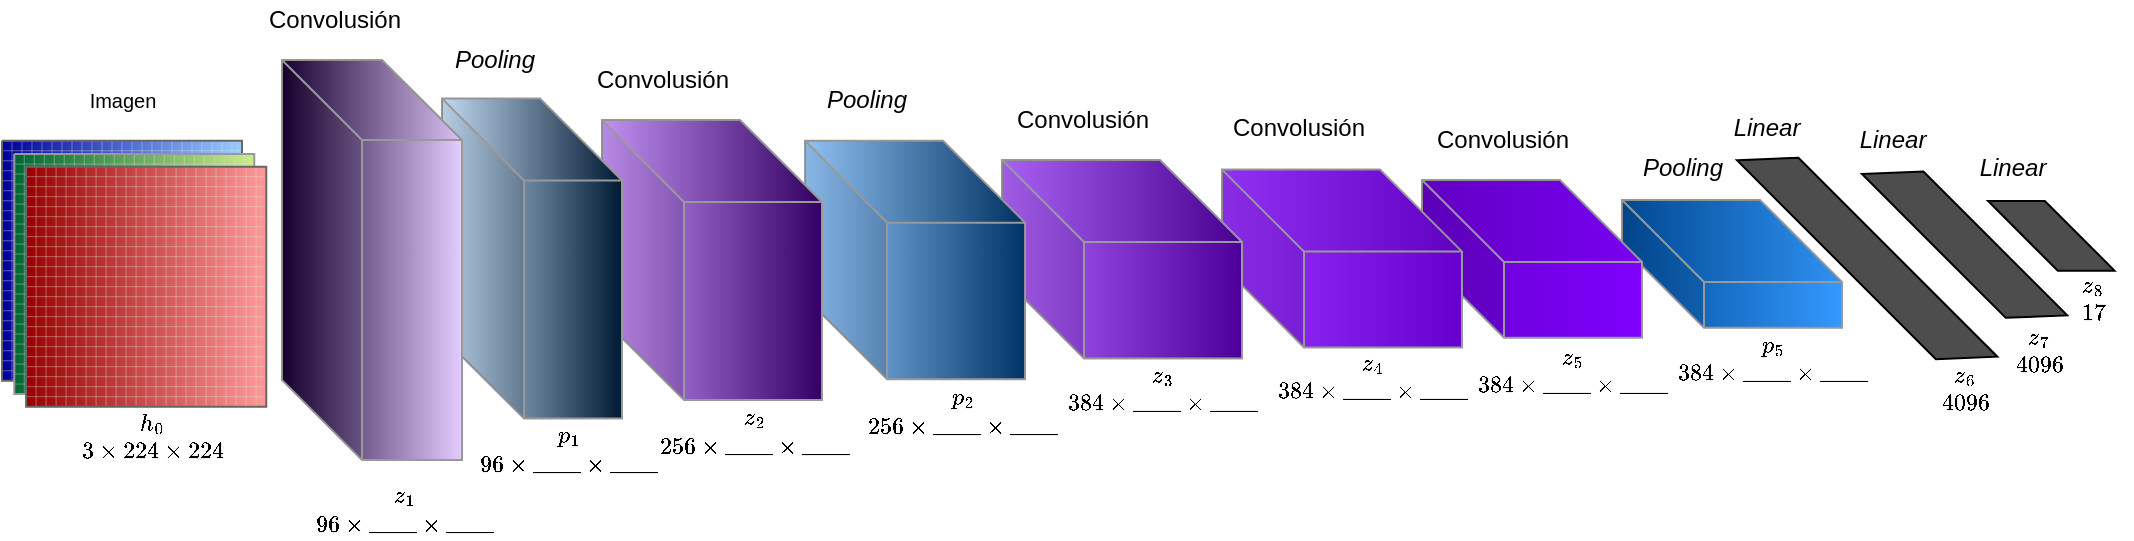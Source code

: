 <mxfile version="15.4.0" type="device"><diagram id="epJxt_hkx_rXYRkCmYMg" name="Page-1"><mxGraphModel dx="946" dy="672" grid="1" gridSize="10" guides="1" tooltips="1" connect="1" arrows="1" fold="1" page="1" pageScale="1" pageWidth="1100" pageHeight="850" background="#ffffff" math="1" shadow="0"><root><mxCell id="0"/><mxCell id="1" parent="0"/><mxCell id="KIe6KppAIhjMz4M7JGuG-86" value="" style="shape=cube;whiteSpace=wrap;html=1;boundedLbl=1;backgroundOutline=1;darkOpacity=0.05;darkOpacity2=0.1;strokeColor=#999999;strokeWidth=1;fillColor=#3399FF;gradientDirection=west;size=41;gradientColor=#004C99;" parent="1" vertex="1"><mxGeometry x="820" y="300" width="110" height="63.88" as="geometry"/></mxCell><mxCell id="KIe6KppAIhjMz4M7JGuG-84" value="" style="shape=cube;whiteSpace=wrap;html=1;boundedLbl=1;backgroundOutline=1;darkOpacity=0.05;darkOpacity2=0.1;strokeColor=#999999;strokeWidth=1;fillColor=#7F00FF;gradientDirection=west;size=41;gradientColor=#6600CC;" parent="1" vertex="1"><mxGeometry x="720" y="290" width="110" height="78.88" as="geometry"/></mxCell><mxCell id="KIe6KppAIhjMz4M7JGuG-83" value="" style="shape=cube;whiteSpace=wrap;html=1;boundedLbl=1;backgroundOutline=1;darkOpacity=0.05;darkOpacity2=0.1;strokeColor=#999999;strokeWidth=1;fillColor=#6600CC;gradientDirection=west;size=41;gradientColor=#9933FF;" parent="1" vertex="1"><mxGeometry x="620" y="284.81" width="120" height="88.88" as="geometry"/></mxCell><mxCell id="KIe6KppAIhjMz4M7JGuG-82" value="" style="shape=cube;whiteSpace=wrap;html=1;boundedLbl=1;backgroundOutline=1;darkOpacity=0.05;darkOpacity2=0.1;strokeColor=#999999;strokeWidth=1;fillColor=#4C0099;gradientDirection=west;size=41;gradientColor=#B266FF;" parent="1" vertex="1"><mxGeometry x="510" y="280" width="120" height="99.25" as="geometry"/></mxCell><mxCell id="KIe6KppAIhjMz4M7JGuG-80" value="" style="shape=cube;whiteSpace=wrap;html=1;boundedLbl=1;backgroundOutline=1;darkOpacity=0.05;darkOpacity2=0.1;strokeColor=#999999;strokeWidth=1;fillColor=#003366;gradientDirection=west;size=41;fontStyle=1;gradientColor=#99CCFF;" parent="1" vertex="1"><mxGeometry x="411.53" y="270.38" width="110" height="119.25" as="geometry"/></mxCell><mxCell id="KIe6KppAIhjMz4M7JGuG-79" value="" style="shape=cube;whiteSpace=wrap;html=1;boundedLbl=1;backgroundOutline=1;darkOpacity=0.05;darkOpacity2=0.1;strokeColor=#999999;strokeWidth=1;fillColor=#330066;gradientDirection=west;size=41;gradientColor=#CC99FF;" parent="1" vertex="1"><mxGeometry x="310" y="260" width="110" height="140" as="geometry"/></mxCell><mxCell id="KIe6KppAIhjMz4M7JGuG-78" value="" style="shape=cube;whiteSpace=wrap;html=1;boundedLbl=1;backgroundOutline=1;darkOpacity=0.05;darkOpacity2=0.1;strokeColor=#999999;strokeWidth=1;fillColor=#001933;gradientDirection=west;size=41;gradientColor=#CCE5FF;" parent="1" vertex="1"><mxGeometry x="230" y="249.25" width="90" height="160" as="geometry"/></mxCell><mxCell id="TLKIiNYaD9Go1-j195Ma-27" value="" style="shape=parallelogram;perimeter=parallelogramPerimeter;whiteSpace=wrap;html=1;fixedSize=1;rotation=45;strokeColor=#000000;fillColor=#4D4D4D;" parent="1" vertex="1"><mxGeometry x="1000.004" y="307.873" width="69.29" height="20.1" as="geometry"/></mxCell><mxCell id="TLKIiNYaD9Go1-j195Ma-28" value="" style="shape=parallelogram;perimeter=parallelogramPerimeter;whiteSpace=wrap;html=1;fixedSize=1;rotation=45;size=20.87;strokeColor=#000000;fillColor=#4D4D4D;" parent="1" vertex="1"><mxGeometry x="861.809" y="317.936" width="161.53" height="22.62" as="geometry"/></mxCell><mxCell id="KIe6KppAIhjMz4M7JGuG-76" value="" style="shape=cube;whiteSpace=wrap;html=1;boundedLbl=1;backgroundOutline=1;darkOpacity=0.05;darkOpacity2=0.1;strokeColor=#999999;strokeWidth=1;fillColor=#E5CCFF;gradientDirection=west;size=40;gradientColor=#190033;" parent="1" vertex="1"><mxGeometry x="150" y="230" width="90" height="200" as="geometry"/></mxCell><mxCell id="KIe6KppAIhjMz4M7JGuG-77" value="&lt;font color=&quot;#000000&quot;&gt;Convolusión&lt;/font&gt;" style="text;html=1;align=center;verticalAlign=middle;resizable=0;points=[];autosize=1;strokeColor=none;fillColor=none;" parent="1" vertex="1"><mxGeometry x="136.14" y="200" width="80" height="20" as="geometry"/></mxCell><mxCell id="KIe6KppAIhjMz4M7JGuG-81" value="" style="group" parent="1" vertex="1" connectable="0"><mxGeometry x="10.0" y="270.38" width="132.126" height="132.954" as="geometry"/></mxCell><mxCell id="KIe6KppAIhjMz4M7JGuG-5" value="&lt;font color=&quot;#000000&quot;&gt;&lt;br&gt;&lt;/font&gt;" style="verticalLabelPosition=bottom;verticalAlign=top;html=1;shape=mxgraph.basic.patternFillRect;fillStyle=grid;step=5;fillStrokeWidth=0.2;fillStrokeColor=#dddddd;fillColor=#000099;strokeColor=#666666;fontColor=#333333;gradientDirection=east;gradientColor=#99CCFF;" parent="KIe6KppAIhjMz4M7JGuG-81" vertex="1"><mxGeometry width="120" height="120" as="geometry"/></mxCell><mxCell id="TLKIiNYaD9Go1-j195Ma-4" value="&lt;font color=&quot;#000000&quot;&gt;&lt;br&gt;&lt;/font&gt;" style="verticalLabelPosition=bottom;verticalAlign=top;html=1;shape=mxgraph.basic.patternFillRect;fillStyle=grid;step=5;fillStrokeWidth=0.2;fillStrokeColor=#dddddd;fillColor=#cdeb8b;strokeColor=#999999;gradientDirection=west;strokeWidth=1;gradientColor=#006633;" parent="KIe6KppAIhjMz4M7JGuG-81" vertex="1"><mxGeometry x="6.142" y="6.655" width="120" height="120" as="geometry"/></mxCell><mxCell id="KIe6KppAIhjMz4M7JGuG-3" value="&lt;font color=&quot;#000000&quot;&gt;&lt;br&gt;&lt;/font&gt;" style="verticalLabelPosition=bottom;verticalAlign=top;html=1;shape=mxgraph.basic.patternFillRect;fillStyle=grid;step=5;fillStrokeWidth=0.2;fillStrokeColor=#dddddd;fillColor=#990000;strokeColor=#666666;fontColor=#333333;gradientDirection=east;gradientColor=#FF9999;" parent="KIe6KppAIhjMz4M7JGuG-81" vertex="1"><mxGeometry x="12.047" y="12.954" width="120.078" height="120" as="geometry"/></mxCell><mxCell id="KIe6KppAIhjMz4M7JGuG-87" value="" style="shape=parallelogram;perimeter=parallelogramPerimeter;whiteSpace=wrap;html=1;fixedSize=1;rotation=45;size=20.87;strokeColor=#000000;fillColor=#4D4D4D;" parent="1" vertex="1"><mxGeometry x="930.002" y="311.039" width="122.58" height="22.62" as="geometry"/></mxCell><mxCell id="KIe6KppAIhjMz4M7JGuG-90" value="&lt;font color=&quot;#000000&quot;&gt;Convolusión&lt;/font&gt;" style="text;html=1;align=center;verticalAlign=middle;resizable=0;points=[];autosize=1;strokeColor=none;fillColor=none;" parent="1" vertex="1"><mxGeometry x="300" y="230" width="80" height="20" as="geometry"/></mxCell><mxCell id="KIe6KppAIhjMz4M7JGuG-91" value="&lt;font color=&quot;#000000&quot;&gt;Convolusión&lt;/font&gt;" style="text;html=1;align=center;verticalAlign=middle;resizable=0;points=[];autosize=1;strokeColor=none;fillColor=none;" parent="1" vertex="1"><mxGeometry x="510" y="250.38" width="80" height="20" as="geometry"/></mxCell><mxCell id="KIe6KppAIhjMz4M7JGuG-92" value="&lt;font color=&quot;#000000&quot;&gt;Convolusión&lt;/font&gt;" style="text;html=1;align=center;verticalAlign=middle;resizable=0;points=[];autosize=1;strokeColor=none;fillColor=none;" parent="1" vertex="1"><mxGeometry x="618.109" y="254.33" width="80" height="20" as="geometry"/></mxCell><mxCell id="KIe6KppAIhjMz4M7JGuG-93" value="&lt;font color=&quot;#000000&quot;&gt;Convolusión&lt;/font&gt;" style="text;html=1;align=center;verticalAlign=middle;resizable=0;points=[];autosize=1;strokeColor=none;fillColor=none;" parent="1" vertex="1"><mxGeometry x="720" y="260" width="80" height="20" as="geometry"/></mxCell><mxCell id="KIe6KppAIhjMz4M7JGuG-94" value="&lt;font color=&quot;#000000&quot;&gt;&lt;i&gt;Pooling&lt;/i&gt;&lt;/font&gt;" style="text;html=1;align=center;verticalAlign=middle;resizable=0;points=[];autosize=1;strokeColor=none;fillColor=none;" parent="1" vertex="1"><mxGeometry x="226.14" y="220" width="60" height="20" as="geometry"/></mxCell><mxCell id="KIe6KppAIhjMz4M7JGuG-95" value="&lt;font color=&quot;#000000&quot;&gt;&lt;i&gt;Pooling&lt;/i&gt;&lt;/font&gt;" style="text;html=1;align=center;verticalAlign=middle;resizable=0;points=[];autosize=1;strokeColor=none;fillColor=none;" parent="1" vertex="1"><mxGeometry x="411.53" y="240" width="60" height="20" as="geometry"/></mxCell><mxCell id="KIe6KppAIhjMz4M7JGuG-96" value="&lt;font color=&quot;#000000&quot;&gt;&lt;i&gt;Pooling&lt;/i&gt;&lt;/font&gt;" style="text;html=1;align=center;verticalAlign=middle;resizable=0;points=[];autosize=1;strokeColor=none;fillColor=none;" parent="1" vertex="1"><mxGeometry x="820" y="274.33" width="60" height="20" as="geometry"/></mxCell><mxCell id="KIe6KppAIhjMz4M7JGuG-97" value="&lt;font color=&quot;#000000&quot;&gt;&lt;i&gt;Linear&lt;/i&gt;&lt;/font&gt;" style="text;html=1;align=center;verticalAlign=middle;resizable=0;points=[];autosize=1;strokeColor=none;fillColor=none;" parent="1" vertex="1"><mxGeometry x="866.81" y="254.33" width="50" height="20" as="geometry"/></mxCell><mxCell id="KIe6KppAIhjMz4M7JGuG-98" value="&lt;font color=&quot;#000000&quot;&gt;&lt;i&gt;Linear&lt;/i&gt;&lt;/font&gt;" style="text;html=1;align=center;verticalAlign=middle;resizable=0;points=[];autosize=1;strokeColor=none;fillColor=none;" parent="1" vertex="1"><mxGeometry x="930" y="260" width="50" height="20" as="geometry"/></mxCell><mxCell id="KIe6KppAIhjMz4M7JGuG-99" value="&lt;font color=&quot;#000000&quot;&gt;&lt;i&gt;Linear&lt;/i&gt;&lt;/font&gt;" style="text;html=1;align=center;verticalAlign=middle;resizable=0;points=[];autosize=1;strokeColor=none;fillColor=none;" parent="1" vertex="1"><mxGeometry x="990" y="274.33" width="50" height="20" as="geometry"/></mxCell><mxCell id="KIe6KppAIhjMz4M7JGuG-100" value="&lt;font color=&quot;#000000&quot;&gt;&lt;font style=&quot;font-size: 10px&quot;&gt;Imagen&lt;/font&gt;&lt;br&gt;&lt;/font&gt;" style="text;html=1;align=center;verticalAlign=middle;resizable=0;points=[];autosize=1;strokeColor=none;fillColor=none;" parent="1" vertex="1"><mxGeometry x="45.0" y="240" width="50" height="20" as="geometry"/></mxCell><mxCell id="KIe6KppAIhjMz4M7JGuG-101" value="&lt;font color=&quot;#000000&quot; style=&quot;font-size: 10px&quot;&gt;\(z_1\)&lt;br&gt;\(96 \times \_\_\_\_ \times \_\_\_\_\)&lt;br&gt;&lt;/font&gt;" style="text;html=1;align=center;verticalAlign=middle;resizable=0;points=[];autosize=1;strokeColor=none;fillColor=none;" parent="1" vertex="1"><mxGeometry x="125.984" y="439.25" width="170" height="30" as="geometry"/></mxCell><mxCell id="KIe6KppAIhjMz4M7JGuG-104" value="&lt;font color=&quot;#000000&quot; style=&quot;font-size: 10px&quot;&gt;\(h_0\)&lt;br&gt;\(3 \times 224 \times 224\)&lt;br&gt;&lt;/font&gt;" style="text;html=1;align=center;verticalAlign=middle;resizable=0;points=[];autosize=1;strokeColor=none;fillColor=none;" parent="1" vertex="1"><mxGeometry x="20" y="403.33" width="130" height="30" as="geometry"/></mxCell><mxCell id="KIe6KppAIhjMz4M7JGuG-105" value="&lt;font color=&quot;#000000&quot; style=&quot;font-size: 10px&quot;&gt;\(z_2\)&lt;br&gt;\(256 \times \_\_\_\_ \times \_\_\_\_\)&lt;br&gt;&lt;/font&gt;" style="text;html=1;align=center;verticalAlign=middle;resizable=0;points=[];autosize=1;strokeColor=none;fillColor=none;" parent="1" vertex="1"><mxGeometry x="296.14" y="400" width="180" height="30" as="geometry"/></mxCell><mxCell id="KIe6KppAIhjMz4M7JGuG-106" value="&lt;font color=&quot;#000000&quot; style=&quot;font-size: 10px&quot;&gt;\(p_1\)&lt;br&gt;\(96 \times \_\_\_\_ \times \_\_\_\_\)&lt;br&gt;&lt;/font&gt;" style="text;html=1;align=center;verticalAlign=middle;resizable=0;points=[];autosize=1;strokeColor=none;fillColor=none;" parent="1" vertex="1"><mxGeometry x="207.874" y="409.25" width="170" height="30" as="geometry"/></mxCell><mxCell id="FjYrcHAlEZ-1EAjzKeQO-1" value="&lt;font color=&quot;#000000&quot; style=&quot;font-size: 10px&quot;&gt;\(p_2\)&lt;br&gt;\(256 \times \_\_\_\_ \times \_\_\_\_\)&lt;br&gt;&lt;/font&gt;" style="text;html=1;align=center;verticalAlign=middle;resizable=0;points=[];autosize=1;strokeColor=none;fillColor=none;" parent="1" vertex="1"><mxGeometry x="400" y="389.63" width="180" height="30" as="geometry"/></mxCell><mxCell id="FjYrcHAlEZ-1EAjzKeQO-2" value="&lt;font color=&quot;#000000&quot; style=&quot;font-size: 10px&quot;&gt;\(z_3\)&lt;br&gt;\(384\times \_\_\_\_ \times \_\_\_\_\)&lt;br&gt;&lt;/font&gt;" style="text;html=1;align=center;verticalAlign=middle;resizable=0;points=[];autosize=1;strokeColor=none;fillColor=none;" parent="1" vertex="1"><mxGeometry x="505" y="379.25" width="170" height="30" as="geometry"/></mxCell><mxCell id="FjYrcHAlEZ-1EAjzKeQO-3" value="&lt;font color=&quot;#000000&quot; style=&quot;font-size: 10px&quot;&gt;\(z_4\)&lt;br&gt;\(384\times \_\_\_\_ \times \_\_\_\_\)&lt;br&gt;&lt;/font&gt;" style="text;html=1;align=center;verticalAlign=middle;resizable=0;points=[];autosize=1;strokeColor=none;fillColor=none;" parent="1" vertex="1"><mxGeometry x="610" y="373.33" width="170" height="30" as="geometry"/></mxCell><mxCell id="FjYrcHAlEZ-1EAjzKeQO-4" value="&lt;font color=&quot;#000000&quot; style=&quot;font-size: 10px&quot;&gt;\(z_5\)&lt;br&gt;\(384\times \_\_\_\_ \times \_\_\_\_\)&lt;br&gt;&lt;/font&gt;" style="text;html=1;align=center;verticalAlign=middle;resizable=0;points=[];autosize=1;strokeColor=none;fillColor=none;" parent="1" vertex="1"><mxGeometry x="710" y="370" width="170" height="30" as="geometry"/></mxCell><mxCell id="FjYrcHAlEZ-1EAjzKeQO-5" value="&lt;font color=&quot;#000000&quot; style=&quot;font-size: 10px&quot;&gt;\(p_5\)&lt;br&gt;\(384\times \_\_\_\_ \times \_\_\_\_\)&lt;br&gt;&lt;/font&gt;" style="text;html=1;align=center;verticalAlign=middle;resizable=0;points=[];autosize=1;strokeColor=none;fillColor=none;" parent="1" vertex="1"><mxGeometry x="810" y="363.88" width="170" height="30" as="geometry"/></mxCell><mxCell id="FjYrcHAlEZ-1EAjzKeQO-6" value="&lt;font color=&quot;#000000&quot; style=&quot;font-size: 10px&quot;&gt;\(z_6\)&lt;br&gt;\(4096\)&lt;br&gt;&lt;/font&gt;" style="text;html=1;align=center;verticalAlign=middle;resizable=0;points=[];autosize=1;strokeColor=none;fillColor=none;" parent="1" vertex="1"><mxGeometry x="966.29" y="379.25" width="50" height="30" as="geometry"/></mxCell><mxCell id="FjYrcHAlEZ-1EAjzKeQO-7" value="&lt;font color=&quot;#000000&quot; style=&quot;font-size: 10px&quot;&gt;\(z_7\)&lt;br&gt;\(4096\)&lt;br&gt;&lt;/font&gt;" style="text;html=1;align=center;verticalAlign=middle;resizable=0;points=[];autosize=1;strokeColor=none;fillColor=none;" parent="1" vertex="1"><mxGeometry x="1002.58" y="360" width="50" height="30" as="geometry"/></mxCell><mxCell id="FjYrcHAlEZ-1EAjzKeQO-8" value="&lt;font color=&quot;#000000&quot; style=&quot;font-size: 10px&quot;&gt;\(z_8\)&lt;br&gt;\(17\)&lt;br&gt;&lt;/font&gt;" style="text;html=1;align=center;verticalAlign=middle;resizable=0;points=[];autosize=1;strokeColor=none;fillColor=none;" parent="1" vertex="1"><mxGeometry x="1035" y="333.66" width="40" height="30" as="geometry"/></mxCell></root></mxGraphModel></diagram></mxfile>